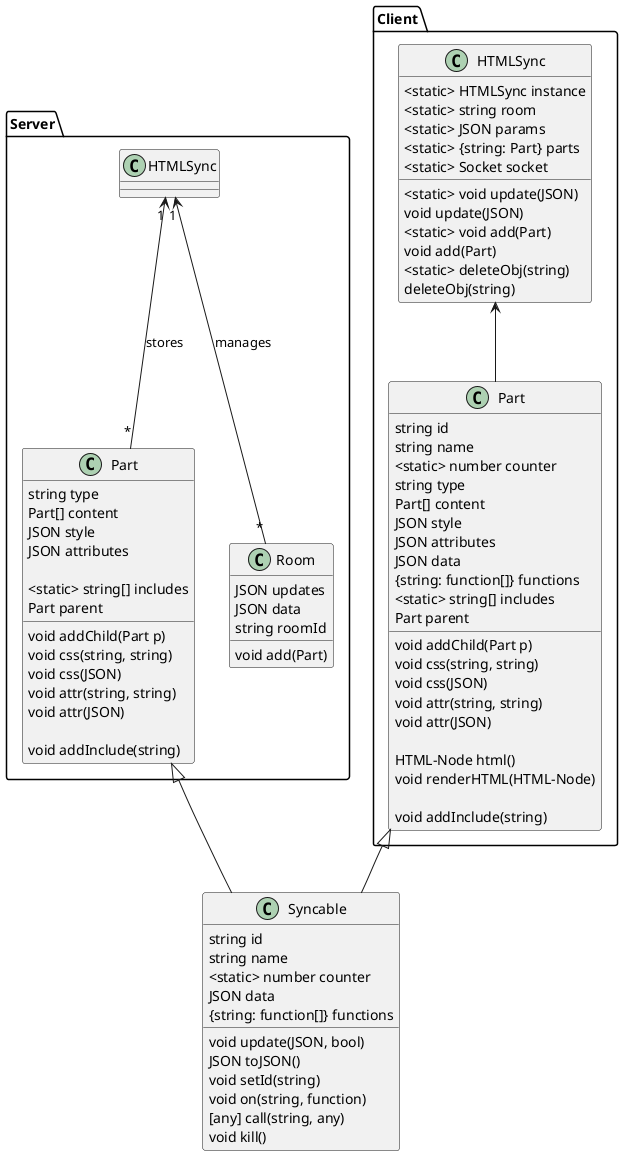 @startuml

Namespace Server{

    class Part{
        void addChild(Part p)
        void css(string, string)
        void css(JSON)
        void attr(string, string)
        void attr(JSON)

        void addInclude(string)

        string type
        Part[] content
        JSON style
        JSON attributes

        <static> string[] includes
        Part parent
    }





    class Room{
        void add(Part)
        JSON updates
        JSON data
        string roomId
    }

    HTMLSync "1" <-- "*" Room : manages
    HTMLSync "1" <-- "*" Part : stores
}

class Syncable{
    void update(JSON, bool)
    JSON toJSON()
    void setId(string)
    void on(string, function)
    [any] call(string, any)
    void kill()

    string id
    string name
    <static> number counter
    JSON data
    {string: function[]} functions
}
Client.Part <|-- Syncable
Server.Part <|-- Syncable

Namespace Client{

    class Part{
        void addChild(Part p)
        void css(string, string)
        void css(JSON)
        void attr(string, string)
        void attr(JSON)

        HTML-Node html()
        void renderHTML(HTML-Node)

        void addInclude(string)

        string id
        string name
        <static> number counter
        string type
        Part[] content
        JSON style
        JSON attributes
        JSON data
        {string: function[]} functions
        <static> string[] includes
        Part parent
    }

    class HTMLSync{
        <static> void update(JSON)
        void update(JSON)
        <static> void add(Part)
        void add(Part)
        <static> deleteObj(string)
        deleteObj(string)

        <static> HTMLSync instance
        <static> string room
        <static> JSON params
        <static> {string: Part} parts
        <static> Socket socket
    }

    HTMLSync <-- Part
}



@enduml